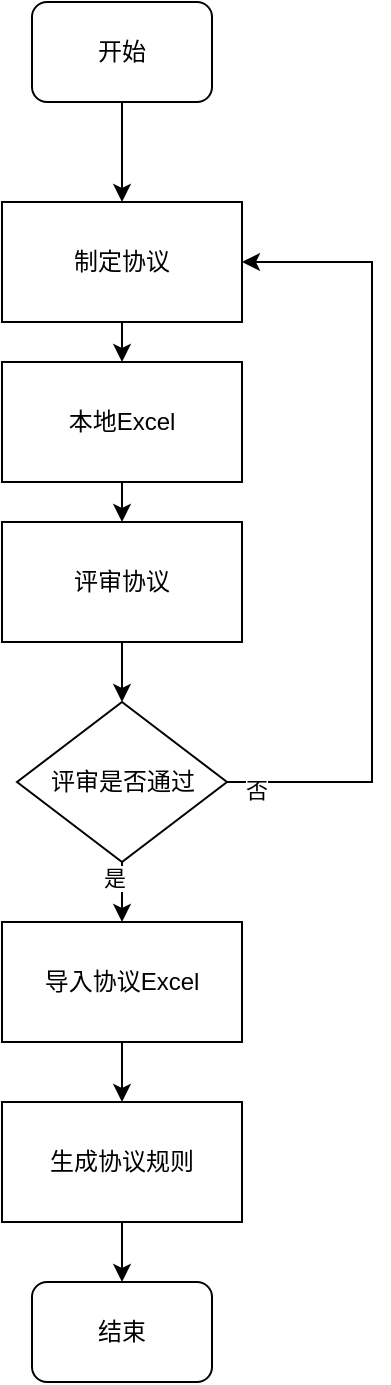 <mxfile version="24.4.13" type="github">
  <diagram name="第 1 页" id="ym-yRiTKtVTiG3Xs5Rbf">
    <mxGraphModel dx="1386" dy="751" grid="1" gridSize="10" guides="1" tooltips="1" connect="1" arrows="1" fold="1" page="1" pageScale="1" pageWidth="827" pageHeight="1169" math="0" shadow="0">
      <root>
        <mxCell id="0" />
        <mxCell id="1" parent="0" />
        <mxCell id="KCqsCXx3jqqa5dBQWM4p-3" style="edgeStyle=orthogonalEdgeStyle;rounded=0;orthogonalLoop=1;jettySize=auto;html=1;exitX=0.5;exitY=1;exitDx=0;exitDy=0;" edge="1" parent="1" source="KCqsCXx3jqqa5dBQWM4p-1" target="KCqsCXx3jqqa5dBQWM4p-2">
          <mxGeometry relative="1" as="geometry" />
        </mxCell>
        <mxCell id="KCqsCXx3jqqa5dBQWM4p-1" value="开始" style="rounded=1;whiteSpace=wrap;html=1;" vertex="1" parent="1">
          <mxGeometry x="360" y="70" width="90" height="50" as="geometry" />
        </mxCell>
        <mxCell id="KCqsCXx3jqqa5dBQWM4p-5" style="edgeStyle=orthogonalEdgeStyle;rounded=0;orthogonalLoop=1;jettySize=auto;html=1;exitX=0.5;exitY=1;exitDx=0;exitDy=0;entryX=0.5;entryY=0;entryDx=0;entryDy=0;" edge="1" parent="1" source="KCqsCXx3jqqa5dBQWM4p-2" target="KCqsCXx3jqqa5dBQWM4p-4">
          <mxGeometry relative="1" as="geometry" />
        </mxCell>
        <mxCell id="KCqsCXx3jqqa5dBQWM4p-2" value="制定协议" style="rounded=0;whiteSpace=wrap;html=1;" vertex="1" parent="1">
          <mxGeometry x="345" y="170" width="120" height="60" as="geometry" />
        </mxCell>
        <mxCell id="KCqsCXx3jqqa5dBQWM4p-9" style="edgeStyle=orthogonalEdgeStyle;rounded=0;orthogonalLoop=1;jettySize=auto;html=1;exitX=0.5;exitY=1;exitDx=0;exitDy=0;entryX=0.5;entryY=0;entryDx=0;entryDy=0;" edge="1" parent="1" source="KCqsCXx3jqqa5dBQWM4p-4" target="KCqsCXx3jqqa5dBQWM4p-8">
          <mxGeometry relative="1" as="geometry" />
        </mxCell>
        <mxCell id="KCqsCXx3jqqa5dBQWM4p-4" value="本地Excel" style="rounded=0;whiteSpace=wrap;html=1;" vertex="1" parent="1">
          <mxGeometry x="345" y="250" width="120" height="60" as="geometry" />
        </mxCell>
        <mxCell id="KCqsCXx3jqqa5dBQWM4p-11" style="edgeStyle=orthogonalEdgeStyle;rounded=0;orthogonalLoop=1;jettySize=auto;html=1;exitX=0.5;exitY=1;exitDx=0;exitDy=0;" edge="1" parent="1" source="KCqsCXx3jqqa5dBQWM4p-8" target="KCqsCXx3jqqa5dBQWM4p-10">
          <mxGeometry relative="1" as="geometry" />
        </mxCell>
        <mxCell id="KCqsCXx3jqqa5dBQWM4p-8" value="评审协议" style="rounded=0;whiteSpace=wrap;html=1;" vertex="1" parent="1">
          <mxGeometry x="345" y="330" width="120" height="60" as="geometry" />
        </mxCell>
        <mxCell id="KCqsCXx3jqqa5dBQWM4p-12" style="edgeStyle=orthogonalEdgeStyle;rounded=0;orthogonalLoop=1;jettySize=auto;html=1;exitX=1;exitY=0.5;exitDx=0;exitDy=0;entryX=1;entryY=0.5;entryDx=0;entryDy=0;" edge="1" parent="1" source="KCqsCXx3jqqa5dBQWM4p-10" target="KCqsCXx3jqqa5dBQWM4p-2">
          <mxGeometry relative="1" as="geometry">
            <Array as="points">
              <mxPoint x="530" y="460" />
              <mxPoint x="530" y="200" />
            </Array>
          </mxGeometry>
        </mxCell>
        <mxCell id="KCqsCXx3jqqa5dBQWM4p-13" value="否" style="edgeLabel;html=1;align=center;verticalAlign=middle;resizable=0;points=[];" vertex="1" connectable="0" parent="KCqsCXx3jqqa5dBQWM4p-12">
          <mxGeometry x="-0.93" y="-4" relative="1" as="geometry">
            <mxPoint as="offset" />
          </mxGeometry>
        </mxCell>
        <mxCell id="KCqsCXx3jqqa5dBQWM4p-15" style="edgeStyle=orthogonalEdgeStyle;rounded=0;orthogonalLoop=1;jettySize=auto;html=1;exitX=0.5;exitY=1;exitDx=0;exitDy=0;" edge="1" parent="1" source="KCqsCXx3jqqa5dBQWM4p-10" target="KCqsCXx3jqqa5dBQWM4p-14">
          <mxGeometry relative="1" as="geometry" />
        </mxCell>
        <mxCell id="KCqsCXx3jqqa5dBQWM4p-16" value="是" style="edgeLabel;html=1;align=center;verticalAlign=middle;resizable=0;points=[];" vertex="1" connectable="0" parent="KCqsCXx3jqqa5dBQWM4p-15">
          <mxGeometry x="-0.68" y="-4" relative="1" as="geometry">
            <mxPoint as="offset" />
          </mxGeometry>
        </mxCell>
        <mxCell id="KCqsCXx3jqqa5dBQWM4p-10" value="评审是否通过" style="rhombus;whiteSpace=wrap;html=1;" vertex="1" parent="1">
          <mxGeometry x="352.5" y="420" width="105" height="80" as="geometry" />
        </mxCell>
        <mxCell id="KCqsCXx3jqqa5dBQWM4p-18" style="edgeStyle=orthogonalEdgeStyle;rounded=0;orthogonalLoop=1;jettySize=auto;html=1;exitX=0.5;exitY=1;exitDx=0;exitDy=0;entryX=0.5;entryY=0;entryDx=0;entryDy=0;" edge="1" parent="1" source="KCqsCXx3jqqa5dBQWM4p-14" target="KCqsCXx3jqqa5dBQWM4p-17">
          <mxGeometry relative="1" as="geometry" />
        </mxCell>
        <mxCell id="KCqsCXx3jqqa5dBQWM4p-14" value="导入协议Excel" style="rounded=0;whiteSpace=wrap;html=1;" vertex="1" parent="1">
          <mxGeometry x="345" y="530" width="120" height="60" as="geometry" />
        </mxCell>
        <mxCell id="KCqsCXx3jqqa5dBQWM4p-20" style="edgeStyle=orthogonalEdgeStyle;rounded=0;orthogonalLoop=1;jettySize=auto;html=1;exitX=0.5;exitY=1;exitDx=0;exitDy=0;entryX=0.5;entryY=0;entryDx=0;entryDy=0;" edge="1" parent="1" source="KCqsCXx3jqqa5dBQWM4p-17" target="KCqsCXx3jqqa5dBQWM4p-19">
          <mxGeometry relative="1" as="geometry" />
        </mxCell>
        <mxCell id="KCqsCXx3jqqa5dBQWM4p-17" value="生成协议规则" style="rounded=0;whiteSpace=wrap;html=1;" vertex="1" parent="1">
          <mxGeometry x="345" y="620" width="120" height="60" as="geometry" />
        </mxCell>
        <mxCell id="KCqsCXx3jqqa5dBQWM4p-19" value="结束" style="rounded=1;whiteSpace=wrap;html=1;" vertex="1" parent="1">
          <mxGeometry x="360" y="710" width="90" height="50" as="geometry" />
        </mxCell>
      </root>
    </mxGraphModel>
  </diagram>
</mxfile>
